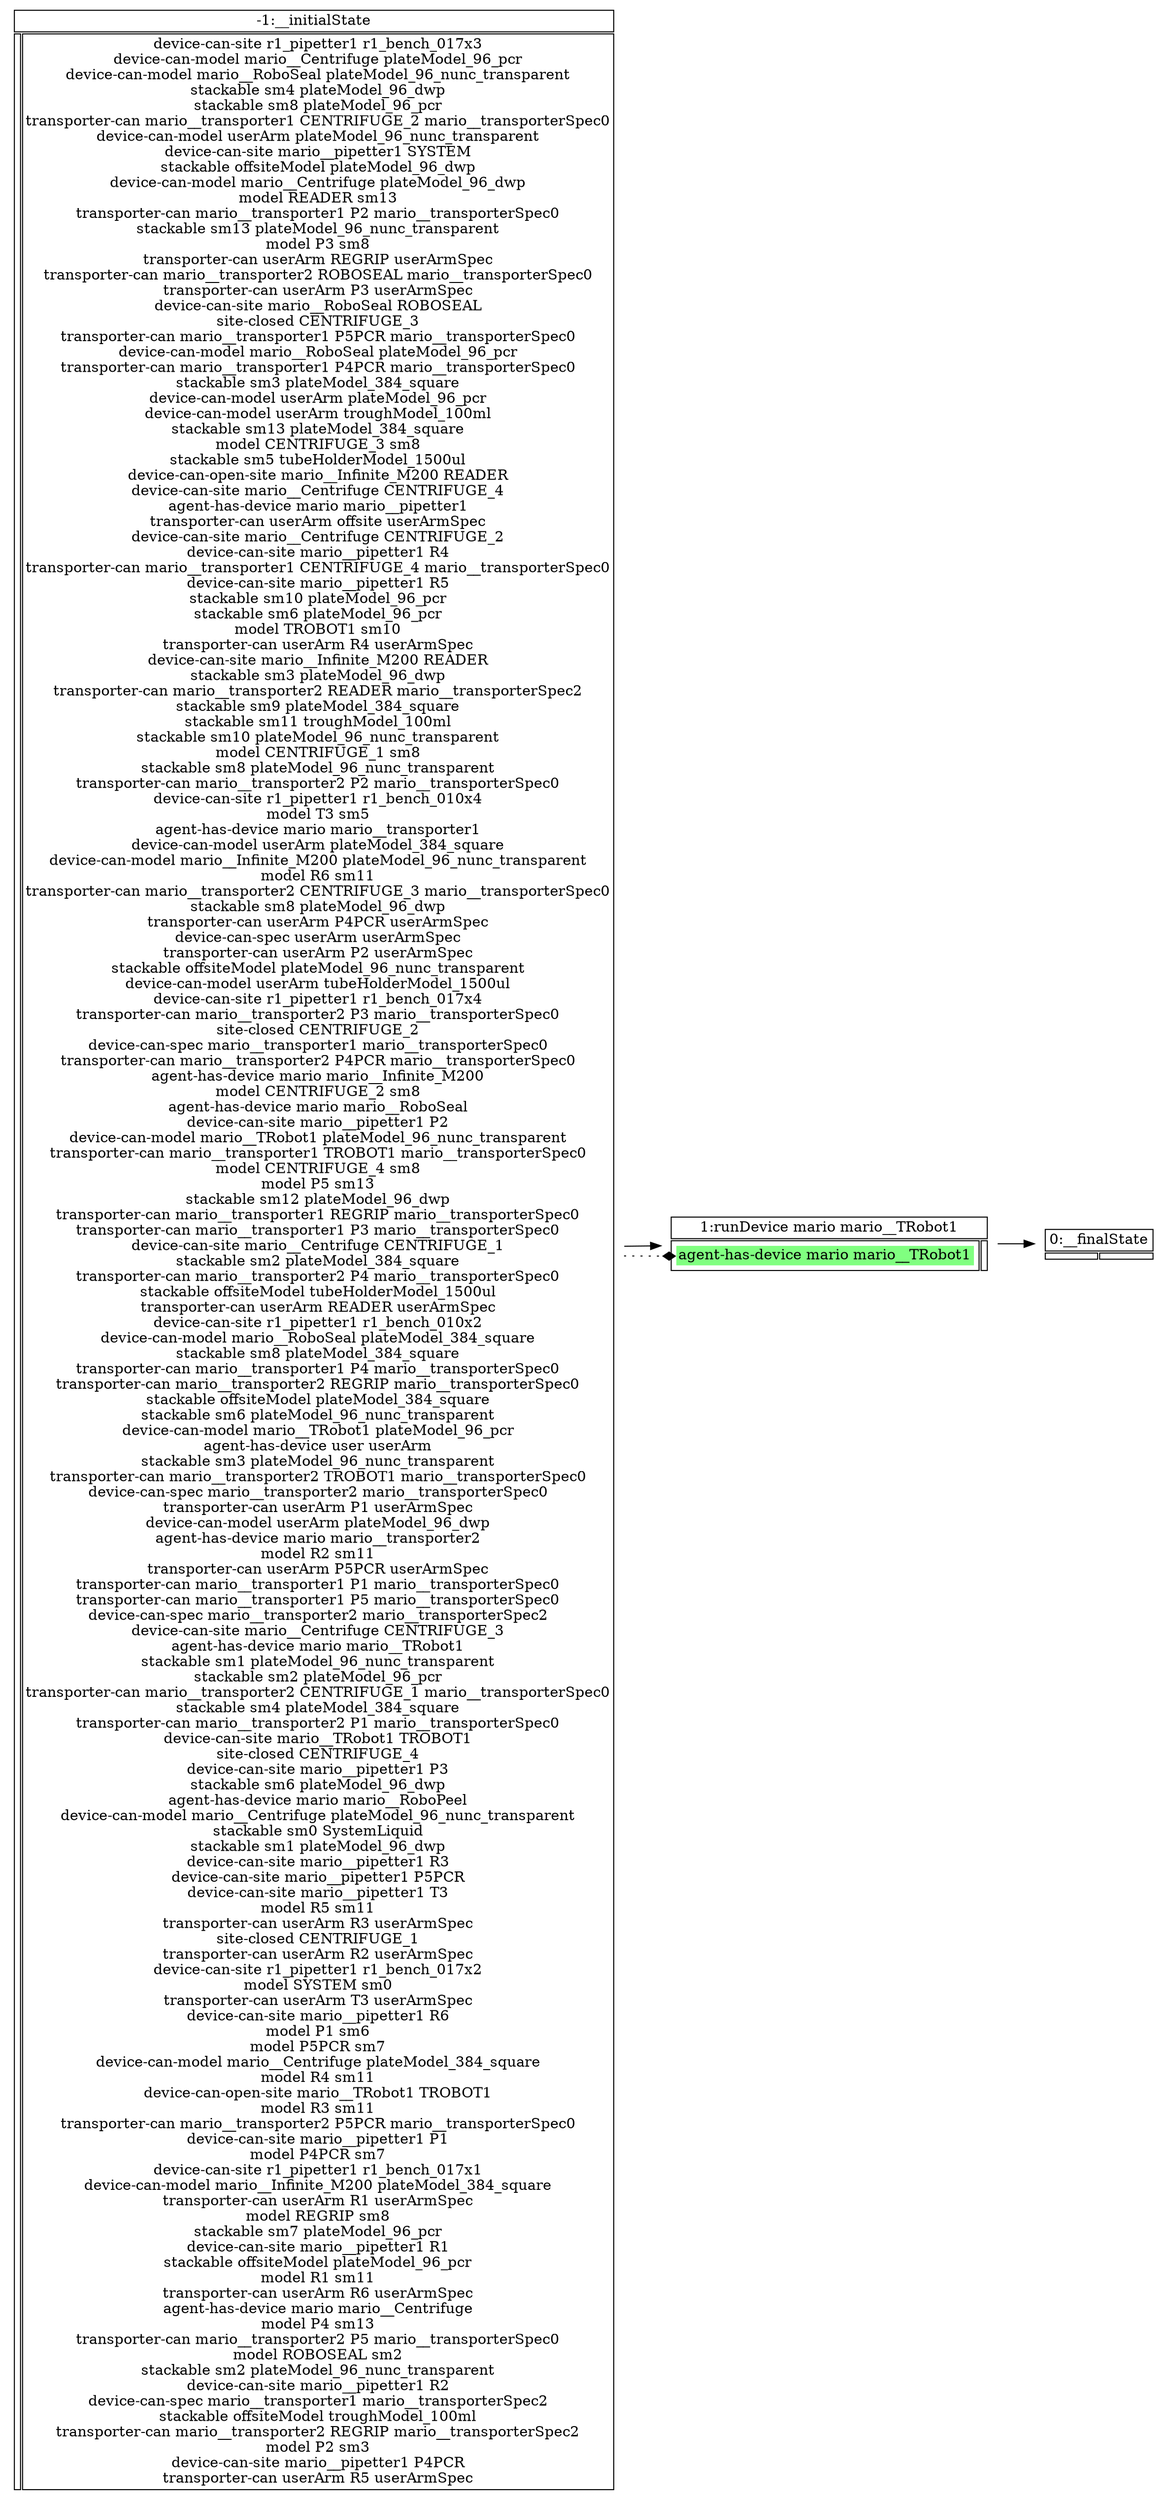 digraph partialPlan {
	rankdir=LR;
	node [shape=plaintext];
	action0 [label=<<table border="0" cellborder="1"><tr><td colspan="2">-1:__initialState</td></tr><tr><td></td><td>device-can-site r1_pipetter1 r1_bench_017x3<br/>device-can-model mario__Centrifuge plateModel_96_pcr<br/>device-can-model mario__RoboSeal plateModel_96_nunc_transparent<br/>stackable sm4 plateModel_96_dwp<br/>stackable sm8 plateModel_96_pcr<br/>transporter-can mario__transporter1 CENTRIFUGE_2 mario__transporterSpec0<br/>device-can-model userArm plateModel_96_nunc_transparent<br/>device-can-site mario__pipetter1 SYSTEM<br/>stackable offsiteModel plateModel_96_dwp<br/>device-can-model mario__Centrifuge plateModel_96_dwp<br/>model READER sm13<br/>transporter-can mario__transporter1 P2 mario__transporterSpec0<br/>stackable sm13 plateModel_96_nunc_transparent<br/>model P3 sm8<br/>transporter-can userArm REGRIP userArmSpec<br/>transporter-can mario__transporter2 ROBOSEAL mario__transporterSpec0<br/>transporter-can userArm P3 userArmSpec<br/>device-can-site mario__RoboSeal ROBOSEAL<br/>site-closed CENTRIFUGE_3<br/>transporter-can mario__transporter1 P5PCR mario__transporterSpec0<br/>device-can-model mario__RoboSeal plateModel_96_pcr<br/>transporter-can mario__transporter1 P4PCR mario__transporterSpec0<br/>stackable sm3 plateModel_384_square<br/>device-can-model userArm plateModel_96_pcr<br/>device-can-model userArm troughModel_100ml<br/>stackable sm13 plateModel_384_square<br/>model CENTRIFUGE_3 sm8<br/>stackable sm5 tubeHolderModel_1500ul<br/>device-can-open-site mario__Infinite_M200 READER<br/>device-can-site mario__Centrifuge CENTRIFUGE_4<br/>agent-has-device mario mario__pipetter1<br/>transporter-can userArm offsite userArmSpec<br/>device-can-site mario__Centrifuge CENTRIFUGE_2<br/>device-can-site mario__pipetter1 R4<br/>transporter-can mario__transporter1 CENTRIFUGE_4 mario__transporterSpec0<br/>device-can-site mario__pipetter1 R5<br/>stackable sm10 plateModel_96_pcr<br/>stackable sm6 plateModel_96_pcr<br/>model TROBOT1 sm10<br/>transporter-can userArm R4 userArmSpec<br/>device-can-site mario__Infinite_M200 READER<br/>stackable sm3 plateModel_96_dwp<br/>transporter-can mario__transporter2 READER mario__transporterSpec2<br/>stackable sm9 plateModel_384_square<br/>stackable sm11 troughModel_100ml<br/>stackable sm10 plateModel_96_nunc_transparent<br/>model CENTRIFUGE_1 sm8<br/>stackable sm8 plateModel_96_nunc_transparent<br/>transporter-can mario__transporter2 P2 mario__transporterSpec0<br/>device-can-site r1_pipetter1 r1_bench_010x4<br/>model T3 sm5<br/>agent-has-device mario mario__transporter1<br/>device-can-model userArm plateModel_384_square<br/>device-can-model mario__Infinite_M200 plateModel_96_nunc_transparent<br/>model R6 sm11<br/>transporter-can mario__transporter2 CENTRIFUGE_3 mario__transporterSpec0<br/>stackable sm8 plateModel_96_dwp<br/>transporter-can userArm P4PCR userArmSpec<br/>device-can-spec userArm userArmSpec<br/>transporter-can userArm P2 userArmSpec<br/>stackable offsiteModel plateModel_96_nunc_transparent<br/>device-can-model userArm tubeHolderModel_1500ul<br/>device-can-site r1_pipetter1 r1_bench_017x4<br/>transporter-can mario__transporter2 P3 mario__transporterSpec0<br/>site-closed CENTRIFUGE_2<br/>device-can-spec mario__transporter1 mario__transporterSpec0<br/>transporter-can mario__transporter2 P4PCR mario__transporterSpec0<br/>agent-has-device mario mario__Infinite_M200<br/>model CENTRIFUGE_2 sm8<br/>agent-has-device mario mario__RoboSeal<br/>device-can-site mario__pipetter1 P2<br/>device-can-model mario__TRobot1 plateModel_96_nunc_transparent<br/>transporter-can mario__transporter1 TROBOT1 mario__transporterSpec0<br/>model CENTRIFUGE_4 sm8<br/>model P5 sm13<br/>stackable sm12 plateModel_96_dwp<br/>transporter-can mario__transporter1 REGRIP mario__transporterSpec0<br/>transporter-can mario__transporter1 P3 mario__transporterSpec0<br/>device-can-site mario__Centrifuge CENTRIFUGE_1<br/>stackable sm2 plateModel_384_square<br/>transporter-can mario__transporter2 P4 mario__transporterSpec0<br/>stackable offsiteModel tubeHolderModel_1500ul<br/>transporter-can userArm READER userArmSpec<br/>device-can-site r1_pipetter1 r1_bench_010x2<br/>device-can-model mario__RoboSeal plateModel_384_square<br/>stackable sm8 plateModel_384_square<br/>transporter-can mario__transporter1 P4 mario__transporterSpec0<br/>transporter-can mario__transporter2 REGRIP mario__transporterSpec0<br/>stackable offsiteModel plateModel_384_square<br/>stackable sm6 plateModel_96_nunc_transparent<br/>device-can-model mario__TRobot1 plateModel_96_pcr<br/>agent-has-device user userArm<br/>stackable sm3 plateModel_96_nunc_transparent<br/>transporter-can mario__transporter2 TROBOT1 mario__transporterSpec0<br/>device-can-spec mario__transporter2 mario__transporterSpec0<br/>transporter-can userArm P1 userArmSpec<br/>device-can-model userArm plateModel_96_dwp<br/>agent-has-device mario mario__transporter2<br/>model R2 sm11<br/>transporter-can userArm P5PCR userArmSpec<br/>transporter-can mario__transporter1 P1 mario__transporterSpec0<br/>transporter-can mario__transporter1 P5 mario__transporterSpec0<br/>device-can-spec mario__transporter2 mario__transporterSpec2<br/>device-can-site mario__Centrifuge CENTRIFUGE_3<br/>agent-has-device mario mario__TRobot1<br/>stackable sm1 plateModel_96_nunc_transparent<br/>stackable sm2 plateModel_96_pcr<br/>transporter-can mario__transporter2 CENTRIFUGE_1 mario__transporterSpec0<br/>stackable sm4 plateModel_384_square<br/>transporter-can mario__transporter2 P1 mario__transporterSpec0<br/>device-can-site mario__TRobot1 TROBOT1<br/>site-closed CENTRIFUGE_4<br/>device-can-site mario__pipetter1 P3<br/>stackable sm6 plateModel_96_dwp<br/>agent-has-device mario mario__RoboPeel<br/>device-can-model mario__Centrifuge plateModel_96_nunc_transparent<br/>stackable sm0 SystemLiquid<br/>stackable sm1 plateModel_96_dwp<br/>device-can-site mario__pipetter1 R3<br/>device-can-site mario__pipetter1 P5PCR<br/>device-can-site mario__pipetter1 T3<br/>model R5 sm11<br/>transporter-can userArm R3 userArmSpec<br/>site-closed CENTRIFUGE_1<br/>transporter-can userArm R2 userArmSpec<br/>device-can-site r1_pipetter1 r1_bench_017x2<br/>model SYSTEM sm0<br/>transporter-can userArm T3 userArmSpec<br/>device-can-site mario__pipetter1 R6<br/>model P1 sm6<br/>model P5PCR sm7<br/>device-can-model mario__Centrifuge plateModel_384_square<br/>model R4 sm11<br/>device-can-open-site mario__TRobot1 TROBOT1<br/>model R3 sm11<br/>transporter-can mario__transporter2 P5PCR mario__transporterSpec0<br/>device-can-site mario__pipetter1 P1<br/>model P4PCR sm7<br/>device-can-site r1_pipetter1 r1_bench_017x1<br/>device-can-model mario__Infinite_M200 plateModel_384_square<br/>transporter-can userArm R1 userArmSpec<br/>model REGRIP sm8<br/>stackable sm7 plateModel_96_pcr<br/>device-can-site mario__pipetter1 R1<br/>stackable offsiteModel plateModel_96_pcr<br/>model R1 sm11<br/>transporter-can userArm R6 userArmSpec<br/>agent-has-device mario mario__Centrifuge<br/>model P4 sm13<br/>transporter-can mario__transporter2 P5 mario__transporterSpec0<br/>model ROBOSEAL sm2<br/>stackable sm2 plateModel_96_nunc_transparent<br/>device-can-site mario__pipetter1 R2<br/>device-can-spec mario__transporter1 mario__transporterSpec2<br/>stackable offsiteModel troughModel_100ml<br/>transporter-can mario__transporter2 REGRIP mario__transporterSpec2<br/>model P2 sm3<br/>device-can-site mario__pipetter1 P4PCR<br/>transporter-can userArm R5 userArmSpec</td></tr></table>>];
	action1 [label=<<table border="0" cellborder="1"><tr><td colspan="2">0:__finalState</td></tr><tr><td></td><td></td></tr></table>>];
	action2 [label=<<table border="0" cellborder="1"><tr><td colspan="2">1:runDevice mario mario__TRobot1</td></tr><tr><td><table border="0"><tr><td port="0" bgcolor="#80ff80">agent-has-device mario mario__TRobot1</td></tr></table></td><td></td></tr></table>>];
	action2 -> action1;
	action0 -> action2;
	action0 -> action2:0 [style=dotted arrowhead=diamond];
}